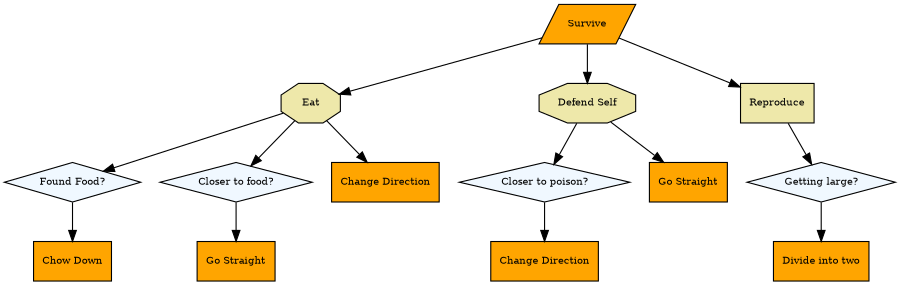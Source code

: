 digraph ecoli {
	dpi="300"; ratio=auto; size="6,6";
	graph [fontname="times-roman"];
	node [fontname="times-roman"];
	edge [fontname="times-roman"];

	survive [fillcolor=orange, fontcolor=black, fontsize=9, label="Survive", shape=parallelogram, style=filled];
	eat [fillcolor=palegoldenrod, fontcolor=black, fontsize=9, label="Eat", shape=octagon, style=filled];
	selfdefense [fillcolor=palegoldenrod, fontcolor=black, fontsize=9, label="Defend Self", shape=octagon, style=filled];
	reproduce [fillcolor=palegoldenrod, fontcolor=black, fontsize=9, label="Reproduce", shape=box, style=filled];
	survive -> eat
	survive -> selfdefense
	survive -> reproduce
	
	foundfood [fillcolor=aliceblue, fontcolor=black, fontsize=9, label="Found Food?", shape=diamond, style=filled];
	chowdown [fillcolor=orange, fontcolor=black, fontsize=9, label="Chow Down", shape=box, style=filled];
	eat->foundfood
	foundfood->chowdown
	
	closer [fillcolor=aliceblue, fontcolor=black, fontsize=9, label="Closer to food?", shape=diamond, style=filled];
	keepgoing [fillcolor=orange, fontcolor=black, fontsize=9, label="Go Straight", shape=box, style=filled];
	eat->closer
	closer->keepgoing
	
	tumble [fillcolor=orange, fontcolor=black, fontsize=9, label="Change Direction", shape=box, style=filled];
	eat->tumble
	
	poisoncloser [fillcolor=aliceblue, fontcolor=black, fontsize=9, label="Closer to poison?", shape=diamond, style=filled];
	getouttahere [fillcolor=orange, fontcolor=black, fontsize=9, label="Change Direction", shape=box, style=filled];
	keepgoing2 [fillcolor=orange, fontcolor=black, fontsize=9, label="Go Straight", shape=box, style=filled];
	selfdefense->poisoncloser
	selfdefense->keepgoing2
	poisoncloser->getouttahere
	
	fat [fillcolor=aliceblue, fontcolor=black, fontsize=9, label="Getting large?", shape=diamond, style=filled];
	divide [fillcolor=orange, fontcolor=black, fontsize=9, label="Divide into two", shape=box, style=filled];
	reproduce->fat
	fat->divide
}
